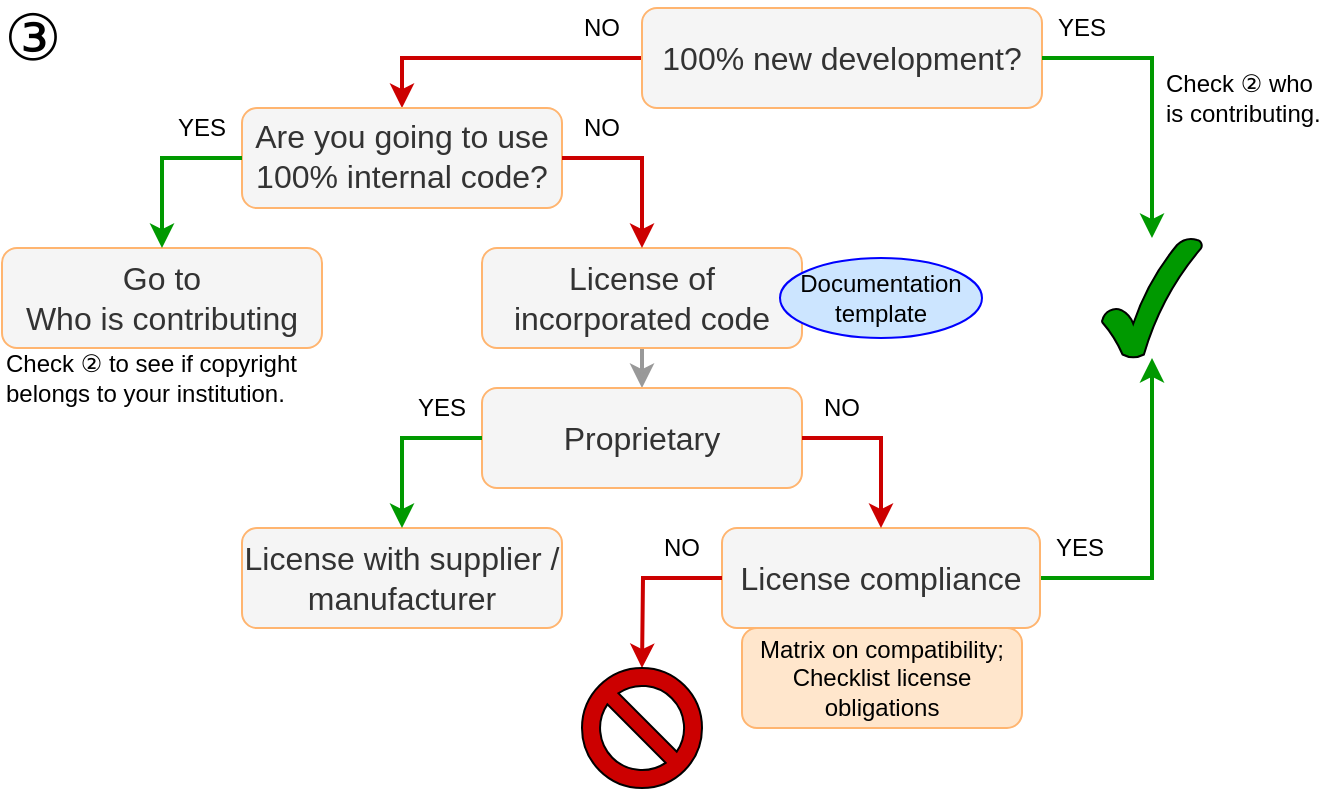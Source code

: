 <mxfile version="12.9.3" type="device"><diagram id="C5RBs43oDa-KdzZeNtuy" name="Page-1"><mxGraphModel dx="1185" dy="750" grid="1" gridSize="10" guides="1" tooltips="1" connect="1" arrows="1" fold="1" page="0" pageScale="1" pageWidth="827" pageHeight="1169" math="0" shadow="0"><root><mxCell id="WIyWlLk6GJQsqaUBKTNV-0"/><mxCell id="WIyWlLk6GJQsqaUBKTNV-1" parent="WIyWlLk6GJQsqaUBKTNV-0"/><mxCell id="_9MxEWsJ0v1_2RLOh3sg-42" style="edgeStyle=orthogonalEdgeStyle;rounded=0;orthogonalLoop=1;jettySize=auto;html=1;strokeColor=#CC0000;strokeWidth=2;entryX=0.5;entryY=0;entryDx=0;entryDy=0;" parent="WIyWlLk6GJQsqaUBKTNV-1" source="_9MxEWsJ0v1_2RLOh3sg-0" target="_9MxEWsJ0v1_2RLOh3sg-65" edge="1"><mxGeometry relative="1" as="geometry"><mxPoint x="360" y="160" as="targetPoint"/></mxGeometry></mxCell><mxCell id="_9MxEWsJ0v1_2RLOh3sg-0" value="&lt;div style=&quot;font-size: 16px&quot;&gt;100% new development?&lt;font style=&quot;font-size: 18px&quot;&gt;&lt;br&gt;&lt;/font&gt;&lt;/div&gt;" style="rounded=1;whiteSpace=wrap;html=1;fillColor=#f5f5f5;strokeColor=#FFB570;fontColor=#333333;" parent="WIyWlLk6GJQsqaUBKTNV-1" vertex="1"><mxGeometry x="360" y="90" width="200" height="50" as="geometry"/></mxCell><mxCell id="_9MxEWsJ0v1_2RLOh3sg-3" style="edgeStyle=orthogonalEdgeStyle;rounded=0;orthogonalLoop=1;jettySize=auto;html=1;exitX=0.5;exitY=1;exitDx=0;exitDy=0;" parent="WIyWlLk6GJQsqaUBKTNV-1" source="_9MxEWsJ0v1_2RLOh3sg-0" target="_9MxEWsJ0v1_2RLOh3sg-0" edge="1"><mxGeometry relative="1" as="geometry"/></mxCell><mxCell id="_9MxEWsJ0v1_2RLOh3sg-34" value="&lt;div&gt;&lt;font style=&quot;font-size: 12px&quot;&gt;NO&lt;/font&gt;&lt;/div&gt;" style="text;html=1;strokeColor=none;fillColor=none;align=center;verticalAlign=middle;whiteSpace=wrap;rounded=0;" parent="WIyWlLk6GJQsqaUBKTNV-1" vertex="1"><mxGeometry x="320" y="90" width="40" height="20" as="geometry"/></mxCell><mxCell id="_9MxEWsJ0v1_2RLOh3sg-39" value="&lt;font style=&quot;font-size: 12px&quot;&gt;YES&lt;/font&gt;" style="text;html=1;strokeColor=none;fillColor=none;align=center;verticalAlign=middle;whiteSpace=wrap;rounded=0;" parent="WIyWlLk6GJQsqaUBKTNV-1" vertex="1"><mxGeometry x="560" y="90" width="40" height="20" as="geometry"/></mxCell><mxCell id="_9MxEWsJ0v1_2RLOh3sg-43" value="&lt;div&gt;&lt;font style=&quot;font-size: 16px&quot;&gt;Go to&lt;/font&gt;&lt;/div&gt;&lt;div&gt;&lt;font style=&quot;font-size: 16px&quot;&gt;Who is&lt;/font&gt;&lt;font style=&quot;font-size: 16px&quot;&gt; contributing&lt;/font&gt;&lt;/div&gt;" style="rounded=1;whiteSpace=wrap;html=1;fillColor=#f5f5f5;strokeColor=#FFB570;fontColor=#333333;" parent="WIyWlLk6GJQsqaUBKTNV-1" vertex="1"><mxGeometry x="40" y="210" width="160" height="50" as="geometry"/></mxCell><mxCell id="_9MxEWsJ0v1_2RLOh3sg-68" style="edgeStyle=orthogonalEdgeStyle;rounded=0;orthogonalLoop=1;jettySize=auto;html=1;exitX=0.5;exitY=1;exitDx=0;exitDy=0;entryX=0.5;entryY=0;entryDx=0;entryDy=0;strokeColor=#999999;strokeWidth=2;" parent="WIyWlLk6GJQsqaUBKTNV-1" source="_9MxEWsJ0v1_2RLOh3sg-46" target="_9MxEWsJ0v1_2RLOh3sg-47" edge="1"><mxGeometry relative="1" as="geometry"><mxPoint x="350" y="330.0" as="targetPoint"/></mxGeometry></mxCell><mxCell id="_9MxEWsJ0v1_2RLOh3sg-46" value="&lt;font style=&quot;font-size: 11px&quot;&gt;&lt;font style=&quot;font-size: 16px&quot;&gt;License of incorporated code&lt;/font&gt;&lt;br&gt;&lt;/font&gt;" style="rounded=1;whiteSpace=wrap;html=1;fillColor=#f5f5f5;strokeColor=#FFB570;fontColor=#333333;" parent="WIyWlLk6GJQsqaUBKTNV-1" vertex="1"><mxGeometry x="280" y="210" width="160" height="50" as="geometry"/></mxCell><mxCell id="_9MxEWsJ0v1_2RLOh3sg-47" value="&lt;font style=&quot;font-size: 16px&quot;&gt;Proprietary&lt;/font&gt;" style="rounded=1;whiteSpace=wrap;html=1;fillColor=#f5f5f5;strokeColor=#FFB570;fontColor=#333333;" parent="WIyWlLk6GJQsqaUBKTNV-1" vertex="1"><mxGeometry x="280" y="280" width="160" height="50" as="geometry"/></mxCell><mxCell id="_9MxEWsJ0v1_2RLOh3sg-74" style="edgeStyle=orthogonalEdgeStyle;rounded=0;orthogonalLoop=1;jettySize=auto;html=1;exitX=1;exitY=0.5;exitDx=0;exitDy=0;strokeColor=#009900;strokeWidth=2;" parent="WIyWlLk6GJQsqaUBKTNV-1" source="_9MxEWsJ0v1_2RLOh3sg-0" target="mGFJKrJQWP82E1WSZCm0-17" edge="1"><mxGeometry relative="1" as="geometry"><mxPoint x="610" y="205" as="targetPoint"/></mxGeometry></mxCell><mxCell id="_9MxEWsJ0v1_2RLOh3sg-87" style="edgeStyle=orthogonalEdgeStyle;rounded=0;orthogonalLoop=1;jettySize=auto;html=1;strokeColor=#009900;strokeWidth=2;" parent="WIyWlLk6GJQsqaUBKTNV-1" source="_9MxEWsJ0v1_2RLOh3sg-80" target="mGFJKrJQWP82E1WSZCm0-17" edge="1"><mxGeometry relative="1" as="geometry"><mxPoint x="669.25" y="390.0" as="sourcePoint"/><mxPoint x="610" y="265" as="targetPoint"/></mxGeometry></mxCell><mxCell id="_9MxEWsJ0v1_2RLOh3sg-65" value="&lt;div style=&quot;font-size: 16px&quot;&gt;Are you going to use&lt;/div&gt;&lt;div style=&quot;font-size: 16px&quot;&gt;100% internal code?&lt;font style=&quot;font-size: 18px&quot;&gt;&lt;br&gt;&lt;/font&gt;&lt;/div&gt;" style="rounded=1;whiteSpace=wrap;html=1;fillColor=#f5f5f5;strokeColor=#FFB570;fontColor=#333333;" parent="WIyWlLk6GJQsqaUBKTNV-1" vertex="1"><mxGeometry x="160" y="140" width="160" height="50" as="geometry"/></mxCell><mxCell id="_9MxEWsJ0v1_2RLOh3sg-71" value="&lt;div style=&quot;font-size: 16px&quot;&gt;License with supplier / manufacturer&lt;br&gt;&lt;/div&gt;" style="rounded=1;whiteSpace=wrap;html=1;fillColor=#f5f5f5;strokeColor=#FFB570;fontColor=#333333;" parent="WIyWlLk6GJQsqaUBKTNV-1" vertex="1"><mxGeometry x="160" y="350" width="160" height="50" as="geometry"/></mxCell><mxCell id="_9MxEWsJ0v1_2RLOh3sg-76" value="&lt;font style=&quot;font-size: 12px&quot;&gt;YES&lt;/font&gt;" style="text;html=1;strokeColor=none;fillColor=none;align=center;verticalAlign=middle;whiteSpace=wrap;rounded=0;" parent="WIyWlLk6GJQsqaUBKTNV-1" vertex="1"><mxGeometry x="240" y="280" width="40" height="20" as="geometry"/></mxCell><mxCell id="_9MxEWsJ0v1_2RLOh3sg-79" value="&lt;div&gt;&lt;font style=&quot;font-size: 12px&quot;&gt;NO&lt;/font&gt;&lt;/div&gt;" style="text;html=1;strokeColor=none;fillColor=none;align=center;verticalAlign=middle;whiteSpace=wrap;rounded=0;" parent="WIyWlLk6GJQsqaUBKTNV-1" vertex="1"><mxGeometry x="440" y="280" width="40" height="20" as="geometry"/></mxCell><mxCell id="_9MxEWsJ0v1_2RLOh3sg-80" value="&lt;font style=&quot;font-size: 16px&quot;&gt;License compliance&lt;/font&gt;" style="rounded=1;whiteSpace=wrap;html=1;fillColor=#f5f5f5;strokeColor=#FFB570;fontColor=#333333;" parent="WIyWlLk6GJQsqaUBKTNV-1" vertex="1"><mxGeometry x="400" y="350" width="159" height="50" as="geometry"/></mxCell><mxCell id="_9MxEWsJ0v1_2RLOh3sg-82" value="&lt;font style=&quot;font-size: 12px&quot;&gt;YES&lt;/font&gt;" style="text;html=1;strokeColor=none;fillColor=none;align=center;verticalAlign=middle;whiteSpace=wrap;rounded=0;" parent="WIyWlLk6GJQsqaUBKTNV-1" vertex="1"><mxGeometry x="559" y="350" width="40" height="20" as="geometry"/></mxCell><mxCell id="_9MxEWsJ0v1_2RLOh3sg-94" value="&lt;div&gt;&lt;font style=&quot;font-size: 12px&quot;&gt;NO&lt;/font&gt;&lt;/div&gt;" style="text;html=1;strokeColor=none;fillColor=none;align=center;verticalAlign=middle;whiteSpace=wrap;rounded=0;" parent="WIyWlLk6GJQsqaUBKTNV-1" vertex="1"><mxGeometry x="360" y="350" width="40" height="20" as="geometry"/></mxCell><mxCell id="_9MxEWsJ0v1_2RLOh3sg-100" value="&lt;div&gt;Matrix on compatibility;&lt;/div&gt;&lt;div&gt;Checklist license obligations&lt;br&gt;&lt;/div&gt;" style="rounded=1;whiteSpace=wrap;html=1;strokeColor=#FFB570;fillColor=#FFE6CC;" parent="WIyWlLk6GJQsqaUBKTNV-1" vertex="1"><mxGeometry x="410" y="400" width="140" height="50" as="geometry"/></mxCell><mxCell id="_9MxEWsJ0v1_2RLOh3sg-102" value="Documentation template" style="ellipse;whiteSpace=wrap;html=1;strokeColor=#0000FF;fillColor=#CCE5FF;" parent="WIyWlLk6GJQsqaUBKTNV-1" vertex="1"><mxGeometry x="429" y="215" width="101" height="40" as="geometry"/></mxCell><mxCell id="_9MxEWsJ0v1_2RLOh3sg-105" value="&lt;div&gt;Check ② to see if copyright&lt;/div&gt;&lt;div&gt;belongs to your institution.&lt;/div&gt;" style="text;html=1;align=left;verticalAlign=middle;resizable=0;points=[];autosize=1;" parent="WIyWlLk6GJQsqaUBKTNV-1" vertex="1"><mxGeometry x="40" y="260" width="160" height="30" as="geometry"/></mxCell><mxCell id="mGFJKrJQWP82E1WSZCm0-0" style="edgeStyle=orthogonalEdgeStyle;rounded=0;orthogonalLoop=1;jettySize=auto;html=1;strokeColor=#009900;strokeWidth=2;exitX=0;exitY=0.5;exitDx=0;exitDy=0;" edge="1" parent="WIyWlLk6GJQsqaUBKTNV-1" source="_9MxEWsJ0v1_2RLOh3sg-65" target="_9MxEWsJ0v1_2RLOh3sg-43"><mxGeometry relative="1" as="geometry"><mxPoint x="-90" y="125" as="sourcePoint"/><mxPoint x="110.5" y="250.0" as="targetPoint"/></mxGeometry></mxCell><mxCell id="mGFJKrJQWP82E1WSZCm0-1" style="edgeStyle=orthogonalEdgeStyle;rounded=0;orthogonalLoop=1;jettySize=auto;html=1;strokeColor=#CC0000;strokeWidth=2;exitX=1;exitY=0.5;exitDx=0;exitDy=0;entryX=0.5;entryY=0;entryDx=0;entryDy=0;" edge="1" parent="WIyWlLk6GJQsqaUBKTNV-1" source="_9MxEWsJ0v1_2RLOh3sg-65" target="_9MxEWsJ0v1_2RLOh3sg-46"><mxGeometry relative="1" as="geometry"><mxPoint x="390" y="200" as="targetPoint"/><mxPoint x="370" y="125" as="sourcePoint"/></mxGeometry></mxCell><mxCell id="mGFJKrJQWP82E1WSZCm0-2" value="&lt;div&gt;&lt;font style=&quot;font-size: 12px&quot;&gt;NO&lt;/font&gt;&lt;/div&gt;" style="text;html=1;strokeColor=none;fillColor=none;align=center;verticalAlign=middle;whiteSpace=wrap;rounded=0;" vertex="1" parent="WIyWlLk6GJQsqaUBKTNV-1"><mxGeometry x="320" y="140" width="40" height="20" as="geometry"/></mxCell><mxCell id="mGFJKrJQWP82E1WSZCm0-3" value="&lt;font style=&quot;font-size: 12px&quot;&gt;YES&lt;/font&gt;" style="text;html=1;strokeColor=none;fillColor=none;align=center;verticalAlign=middle;whiteSpace=wrap;rounded=0;" vertex="1" parent="WIyWlLk6GJQsqaUBKTNV-1"><mxGeometry x="120" y="140" width="40" height="20" as="geometry"/></mxCell><mxCell id="mGFJKrJQWP82E1WSZCm0-4" style="edgeStyle=orthogonalEdgeStyle;rounded=0;orthogonalLoop=1;jettySize=auto;html=1;strokeColor=#009900;strokeWidth=2;exitX=0;exitY=0.5;exitDx=0;exitDy=0;entryX=0.5;entryY=0;entryDx=0;entryDy=0;" edge="1" parent="WIyWlLk6GJQsqaUBKTNV-1" source="_9MxEWsJ0v1_2RLOh3sg-47" target="_9MxEWsJ0v1_2RLOh3sg-71"><mxGeometry relative="1" as="geometry"><mxPoint x="270" y="310" as="sourcePoint"/><mxPoint x="240.034" y="345" as="targetPoint"/></mxGeometry></mxCell><mxCell id="mGFJKrJQWP82E1WSZCm0-5" style="edgeStyle=orthogonalEdgeStyle;rounded=0;orthogonalLoop=1;jettySize=auto;html=1;strokeColor=#CC0000;strokeWidth=2;exitX=1;exitY=0.5;exitDx=0;exitDy=0;entryX=0.5;entryY=0;entryDx=0;entryDy=0;" edge="1" parent="WIyWlLk6GJQsqaUBKTNV-1" source="_9MxEWsJ0v1_2RLOh3sg-47" target="_9MxEWsJ0v1_2RLOh3sg-80"><mxGeometry relative="1" as="geometry"><mxPoint x="370" y="220" as="targetPoint"/><mxPoint x="330" y="175" as="sourcePoint"/></mxGeometry></mxCell><mxCell id="mGFJKrJQWP82E1WSZCm0-8" style="edgeStyle=orthogonalEdgeStyle;rounded=0;orthogonalLoop=1;jettySize=auto;html=1;strokeColor=#CC0000;strokeWidth=2;exitX=0;exitY=0.5;exitDx=0;exitDy=0;entryX=0.5;entryY=0;entryDx=0;entryDy=0;" edge="1" parent="WIyWlLk6GJQsqaUBKTNV-1" source="_9MxEWsJ0v1_2RLOh3sg-80"><mxGeometry relative="1" as="geometry"><mxPoint x="360" y="420" as="targetPoint"/><mxPoint x="450" y="315.0" as="sourcePoint"/></mxGeometry></mxCell><mxCell id="mGFJKrJQWP82E1WSZCm0-9" value="&lt;div&gt;Check ② who&lt;/div&gt;&lt;div&gt;is contributing.&lt;br&gt;&lt;/div&gt;" style="text;html=1;align=left;verticalAlign=middle;resizable=0;points=[];autosize=1;" vertex="1" parent="WIyWlLk6GJQsqaUBKTNV-1"><mxGeometry x="620" y="120" width="90" height="30" as="geometry"/></mxCell><mxCell id="mGFJKrJQWP82E1WSZCm0-14" value="&lt;font style=&quot;font-size: 32px&quot;&gt;③&lt;/font&gt;" style="text;html=1;align=center;verticalAlign=middle;resizable=0;points=[];autosize=1;" vertex="1" parent="WIyWlLk6GJQsqaUBKTNV-1"><mxGeometry x="40" y="90" width="30" height="30" as="geometry"/></mxCell><mxCell id="mGFJKrJQWP82E1WSZCm0-16" value="" style="verticalLabelPosition=bottom;verticalAlign=top;html=1;shape=mxgraph.basic.no_symbol;fillColor=#CC0000;" vertex="1" parent="WIyWlLk6GJQsqaUBKTNV-1"><mxGeometry x="330" y="420" width="60" height="60" as="geometry"/></mxCell><mxCell id="mGFJKrJQWP82E1WSZCm0-17" value="" style="verticalLabelPosition=bottom;verticalAlign=top;html=1;shape=mxgraph.basic.tick;fillColor=#009900;" vertex="1" parent="WIyWlLk6GJQsqaUBKTNV-1"><mxGeometry x="590" y="205" width="50" height="60" as="geometry"/></mxCell></root></mxGraphModel></diagram></mxfile>